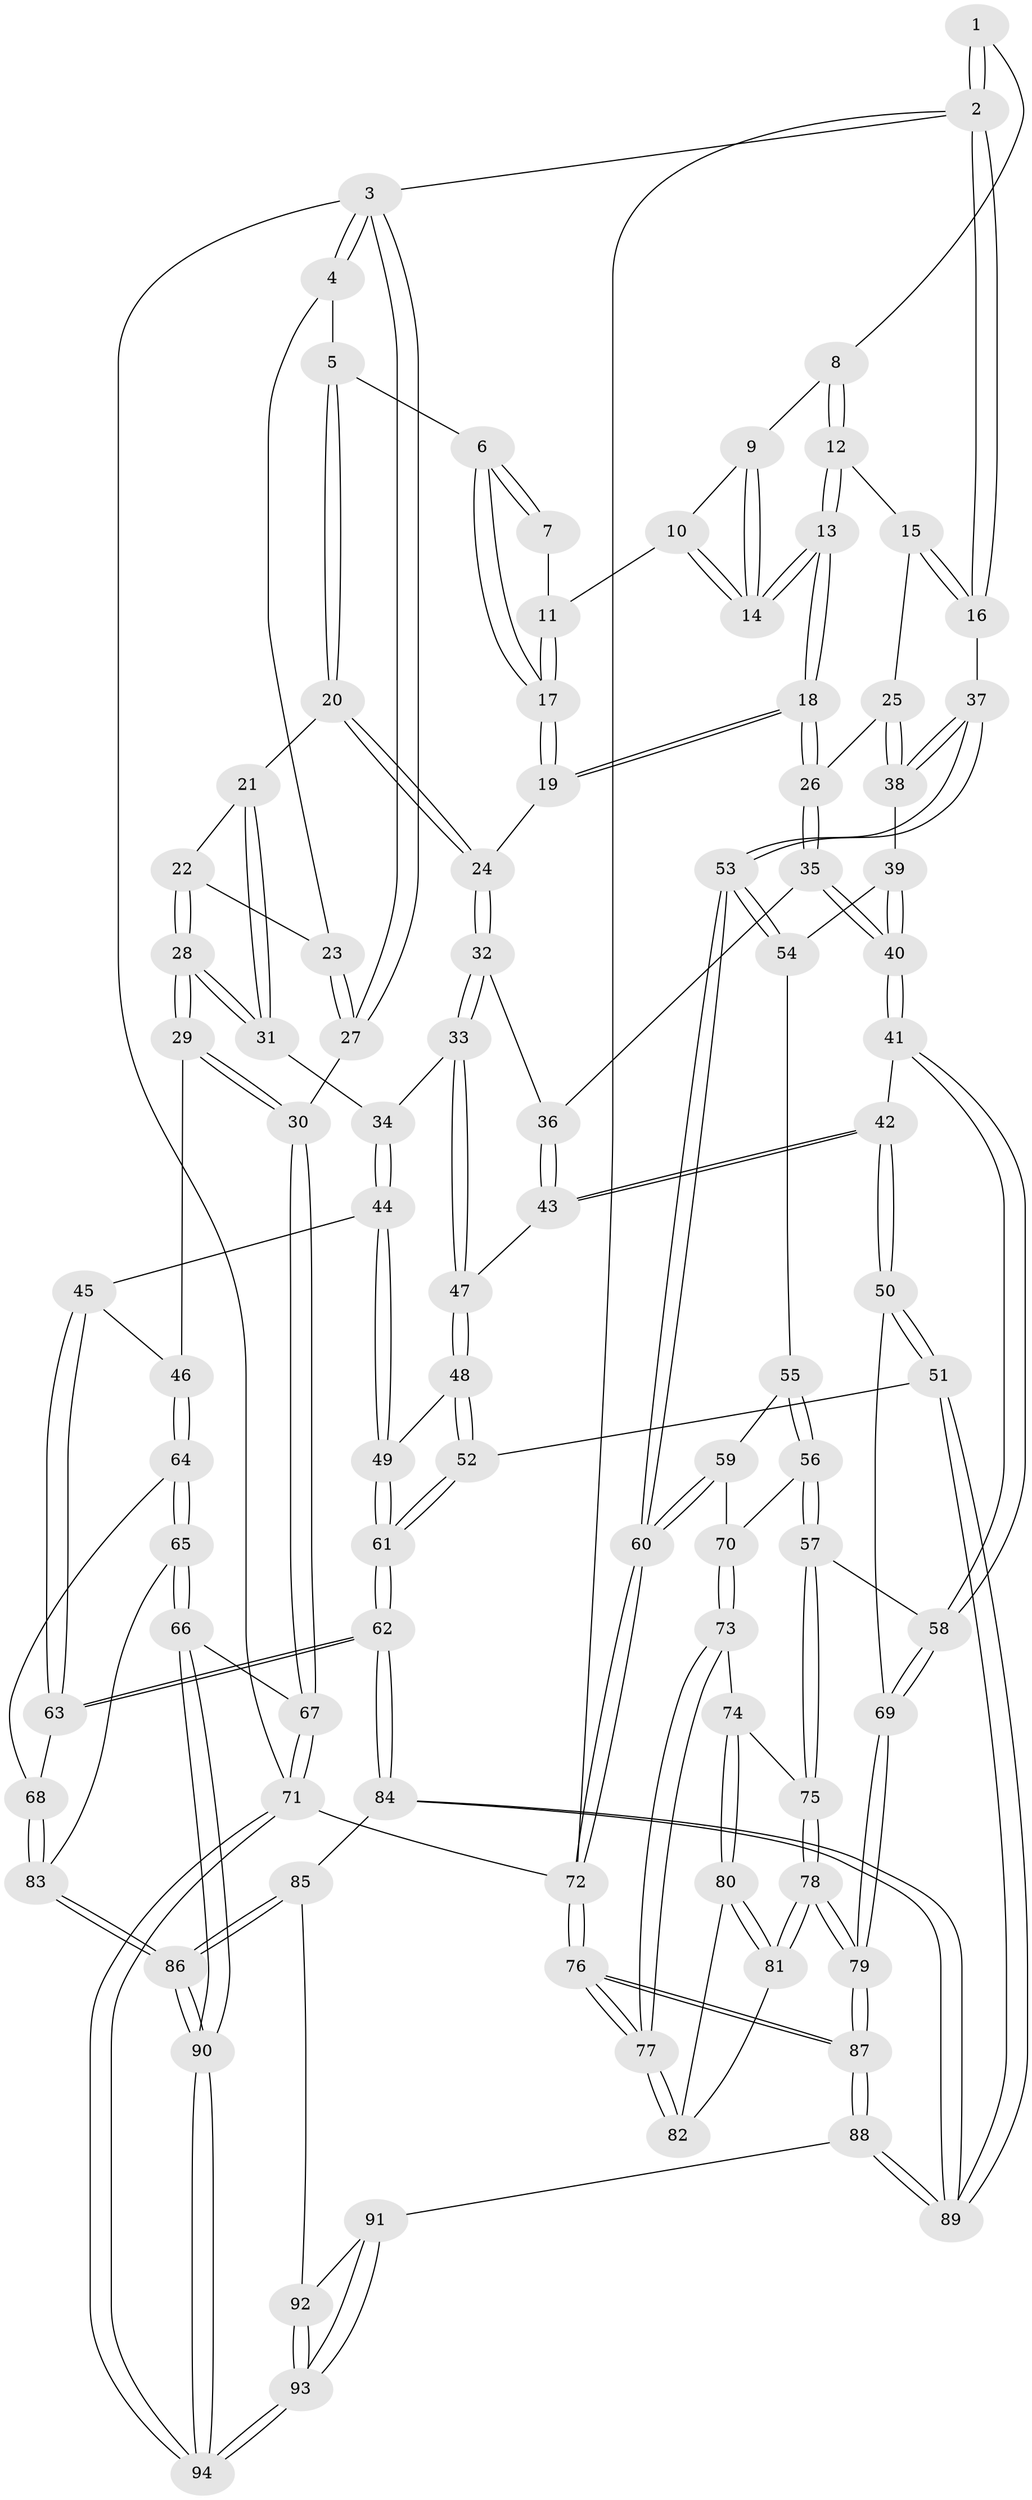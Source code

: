 // coarse degree distribution, {4: 0.2972972972972973, 3: 0.16216216216216217, 5: 0.2702702702702703, 6: 0.13513513513513514, 2: 0.08108108108108109, 8: 0.05405405405405406}
// Generated by graph-tools (version 1.1) at 2025/05/03/04/25 22:05:09]
// undirected, 94 vertices, 232 edges
graph export_dot {
graph [start="1"]
  node [color=gray90,style=filled];
  1 [pos="+0.7713949027217686+0"];
  2 [pos="+1+0"];
  3 [pos="+0+0"];
  4 [pos="+0.2589393279891758+0"];
  5 [pos="+0.27300428685681244+0"];
  6 [pos="+0.32079363617630674+0"];
  7 [pos="+0.5813529339152708+0"];
  8 [pos="+0.7789564758616805+0.006621053488284523"];
  9 [pos="+0.7531567347667851+0.024269738911826325"];
  10 [pos="+0.6644737859215177+0.07209817647393017"];
  11 [pos="+0.6269004773405279+0.05765610630876521"];
  12 [pos="+0.8371048126592573+0.08840582203980006"];
  13 [pos="+0.7004324809538385+0.2218759681164337"];
  14 [pos="+0.6994050835441175+0.21564752100270454"];
  15 [pos="+0.9692151313524417+0.13809213691403446"];
  16 [pos="+1+0"];
  17 [pos="+0.5218000867404861+0.11888406816598536"];
  18 [pos="+0.6802981605828851+0.2847036056192568"];
  19 [pos="+0.5206443327643289+0.22919150992365295"];
  20 [pos="+0.3012177758671481+0.24395577040708905"];
  21 [pos="+0.29907477278504807+0.24517213936833648"];
  22 [pos="+0.13887577027412526+0.232979636134687"];
  23 [pos="+0.07776994312730272+0.19341832667372497"];
  24 [pos="+0.41461923754879143+0.28013358170425795"];
  25 [pos="+0.8567828541375901+0.3121802039354077"];
  26 [pos="+0.6968208116845078+0.3087584976370285"];
  27 [pos="+0+0.2083671128838161"];
  28 [pos="+0.05678855083193086+0.4787106682520444"];
  29 [pos="+0.04154104122538823+0.49218179985468424"];
  30 [pos="+0+0.4678219615112817"];
  31 [pos="+0.2295569946856581+0.39503976989775946"];
  32 [pos="+0.43849958886888113+0.43431404014059805"];
  33 [pos="+0.4320645726918085+0.46079490983189625"];
  34 [pos="+0.28772017511768727+0.4597871242860162"];
  35 [pos="+0.6888694812717734+0.3449125027735926"];
  36 [pos="+0.6116176144771988+0.4120087498086225"];
  37 [pos="+1+0.4708580735588833"];
  38 [pos="+0.9251365584709134+0.39840275894004007"];
  39 [pos="+0.8334376007271572+0.5385604459644141"];
  40 [pos="+0.7554697809510521+0.5686050606751758"];
  41 [pos="+0.7413835503459507+0.5936931124293864"];
  42 [pos="+0.5823521655805797+0.5584364020647412"];
  43 [pos="+0.5728365109576443+0.5492167389309697"];
  44 [pos="+0.26596559589404156+0.566626779128735"];
  45 [pos="+0.2143743152947519+0.5757302072024082"];
  46 [pos="+0.09101139231333909+0.5464497725783668"];
  47 [pos="+0.44373761329873357+0.5184223365078259"];
  48 [pos="+0.44213097165892323+0.5213457345342597"];
  49 [pos="+0.31430050441837615+0.5887602308857229"];
  50 [pos="+0.5219626220795964+0.7360630315460883"];
  51 [pos="+0.4867522285220319+0.7471935222335282"];
  52 [pos="+0.4587342237437226+0.7367414113649094"];
  53 [pos="+1+0.5739759319356501"];
  54 [pos="+0.8751291875201992+0.5573364455838961"];
  55 [pos="+0.9114473593342722+0.6206565372818846"];
  56 [pos="+0.8440581951665562+0.6982317091804578"];
  57 [pos="+0.8028275543913208+0.6999768572233985"];
  58 [pos="+0.7440396754146803+0.642127992680247"];
  59 [pos="+0.999306550576131+0.6684799546204069"];
  60 [pos="+1+0.5822497580855058"];
  61 [pos="+0.3453748604607179+0.7536741605338818"];
  62 [pos="+0.3274043375449251+0.7668244676565549"];
  63 [pos="+0.24212048878482798+0.7355159783054817"];
  64 [pos="+0.10991573789157925+0.6793778474675621"];
  65 [pos="+0+0.7760082350402492"];
  66 [pos="+0+0.7696854456149251"];
  67 [pos="+0+0.7616247993626495"];
  68 [pos="+0.1480031073600969+0.7391476279444728"];
  69 [pos="+0.634126355621138+0.7453791033281408"];
  70 [pos="+0.9414543002508242+0.7113837436846436"];
  71 [pos="+0+1"];
  72 [pos="+1+1"];
  73 [pos="+0.941971623322407+0.7621205360344863"];
  74 [pos="+0.8713265211271405+0.7927870028383024"];
  75 [pos="+0.8073303115914284+0.7357577748176898"];
  76 [pos="+1+1"];
  77 [pos="+1+0.9256272195628504"];
  78 [pos="+0.7704966970010426+0.8643601682321338"];
  79 [pos="+0.7149612863162637+0.9585059161560308"];
  80 [pos="+0.8788731274649367+0.8183552159814806"];
  81 [pos="+0.8030784894249233+0.8534672397314061"];
  82 [pos="+0.911631452191241+0.8506770457595987"];
  83 [pos="+0.10256002084982097+0.836005717211244"];
  84 [pos="+0.3057513565295684+0.8612526055649986"];
  85 [pos="+0.2869724303717064+0.8755492438488444"];
  86 [pos="+0.1340300737260465+0.9284423391288551"];
  87 [pos="+0.6987052058165771+1"];
  88 [pos="+0.5991828476665224+1"];
  89 [pos="+0.537233975686393+1"];
  90 [pos="+0.12194882568030356+0.9585518635373416"];
  91 [pos="+0.4568730014590847+1"];
  92 [pos="+0.28869606091630007+0.9515935252003845"];
  93 [pos="+0.09555922640810526+1"];
  94 [pos="+0+1"];
  1 -- 2;
  1 -- 2;
  1 -- 8;
  2 -- 3;
  2 -- 16;
  2 -- 16;
  2 -- 72;
  3 -- 4;
  3 -- 4;
  3 -- 27;
  3 -- 27;
  3 -- 71;
  4 -- 5;
  4 -- 23;
  5 -- 6;
  5 -- 20;
  5 -- 20;
  6 -- 7;
  6 -- 7;
  6 -- 17;
  6 -- 17;
  7 -- 11;
  8 -- 9;
  8 -- 12;
  8 -- 12;
  9 -- 10;
  9 -- 14;
  9 -- 14;
  10 -- 11;
  10 -- 14;
  10 -- 14;
  11 -- 17;
  11 -- 17;
  12 -- 13;
  12 -- 13;
  12 -- 15;
  13 -- 14;
  13 -- 14;
  13 -- 18;
  13 -- 18;
  15 -- 16;
  15 -- 16;
  15 -- 25;
  16 -- 37;
  17 -- 19;
  17 -- 19;
  18 -- 19;
  18 -- 19;
  18 -- 26;
  18 -- 26;
  19 -- 24;
  20 -- 21;
  20 -- 24;
  20 -- 24;
  21 -- 22;
  21 -- 31;
  21 -- 31;
  22 -- 23;
  22 -- 28;
  22 -- 28;
  23 -- 27;
  23 -- 27;
  24 -- 32;
  24 -- 32;
  25 -- 26;
  25 -- 38;
  25 -- 38;
  26 -- 35;
  26 -- 35;
  27 -- 30;
  28 -- 29;
  28 -- 29;
  28 -- 31;
  28 -- 31;
  29 -- 30;
  29 -- 30;
  29 -- 46;
  30 -- 67;
  30 -- 67;
  31 -- 34;
  32 -- 33;
  32 -- 33;
  32 -- 36;
  33 -- 34;
  33 -- 47;
  33 -- 47;
  34 -- 44;
  34 -- 44;
  35 -- 36;
  35 -- 40;
  35 -- 40;
  36 -- 43;
  36 -- 43;
  37 -- 38;
  37 -- 38;
  37 -- 53;
  37 -- 53;
  38 -- 39;
  39 -- 40;
  39 -- 40;
  39 -- 54;
  40 -- 41;
  40 -- 41;
  41 -- 42;
  41 -- 58;
  41 -- 58;
  42 -- 43;
  42 -- 43;
  42 -- 50;
  42 -- 50;
  43 -- 47;
  44 -- 45;
  44 -- 49;
  44 -- 49;
  45 -- 46;
  45 -- 63;
  45 -- 63;
  46 -- 64;
  46 -- 64;
  47 -- 48;
  47 -- 48;
  48 -- 49;
  48 -- 52;
  48 -- 52;
  49 -- 61;
  49 -- 61;
  50 -- 51;
  50 -- 51;
  50 -- 69;
  51 -- 52;
  51 -- 89;
  51 -- 89;
  52 -- 61;
  52 -- 61;
  53 -- 54;
  53 -- 54;
  53 -- 60;
  53 -- 60;
  54 -- 55;
  55 -- 56;
  55 -- 56;
  55 -- 59;
  56 -- 57;
  56 -- 57;
  56 -- 70;
  57 -- 58;
  57 -- 75;
  57 -- 75;
  58 -- 69;
  58 -- 69;
  59 -- 60;
  59 -- 60;
  59 -- 70;
  60 -- 72;
  60 -- 72;
  61 -- 62;
  61 -- 62;
  62 -- 63;
  62 -- 63;
  62 -- 84;
  62 -- 84;
  63 -- 68;
  64 -- 65;
  64 -- 65;
  64 -- 68;
  65 -- 66;
  65 -- 66;
  65 -- 83;
  66 -- 67;
  66 -- 90;
  66 -- 90;
  67 -- 71;
  67 -- 71;
  68 -- 83;
  68 -- 83;
  69 -- 79;
  69 -- 79;
  70 -- 73;
  70 -- 73;
  71 -- 94;
  71 -- 94;
  71 -- 72;
  72 -- 76;
  72 -- 76;
  73 -- 74;
  73 -- 77;
  73 -- 77;
  74 -- 75;
  74 -- 80;
  74 -- 80;
  75 -- 78;
  75 -- 78;
  76 -- 77;
  76 -- 77;
  76 -- 87;
  76 -- 87;
  77 -- 82;
  77 -- 82;
  78 -- 79;
  78 -- 79;
  78 -- 81;
  78 -- 81;
  79 -- 87;
  79 -- 87;
  80 -- 81;
  80 -- 81;
  80 -- 82;
  81 -- 82;
  83 -- 86;
  83 -- 86;
  84 -- 85;
  84 -- 89;
  84 -- 89;
  85 -- 86;
  85 -- 86;
  85 -- 92;
  86 -- 90;
  86 -- 90;
  87 -- 88;
  87 -- 88;
  88 -- 89;
  88 -- 89;
  88 -- 91;
  90 -- 94;
  90 -- 94;
  91 -- 92;
  91 -- 93;
  91 -- 93;
  92 -- 93;
  92 -- 93;
  93 -- 94;
  93 -- 94;
}
